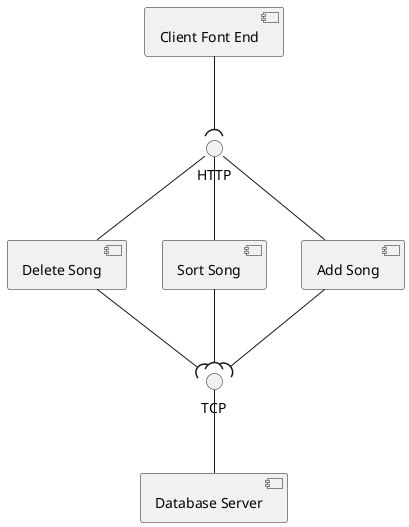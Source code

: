 @startuml 

[Client Font End] as User
[Database Server] as DataBase
[Delete Song] as Delete
[Sort Song] as Sort
[Add Song] as Add


User --( HTTP 
HTTP -- Delete
HTTP -- Sort
HTTP -- Add
Delete --( TCP
Sort --( TCP
Add --( TCP
TCP -- DataBase

@enduml
